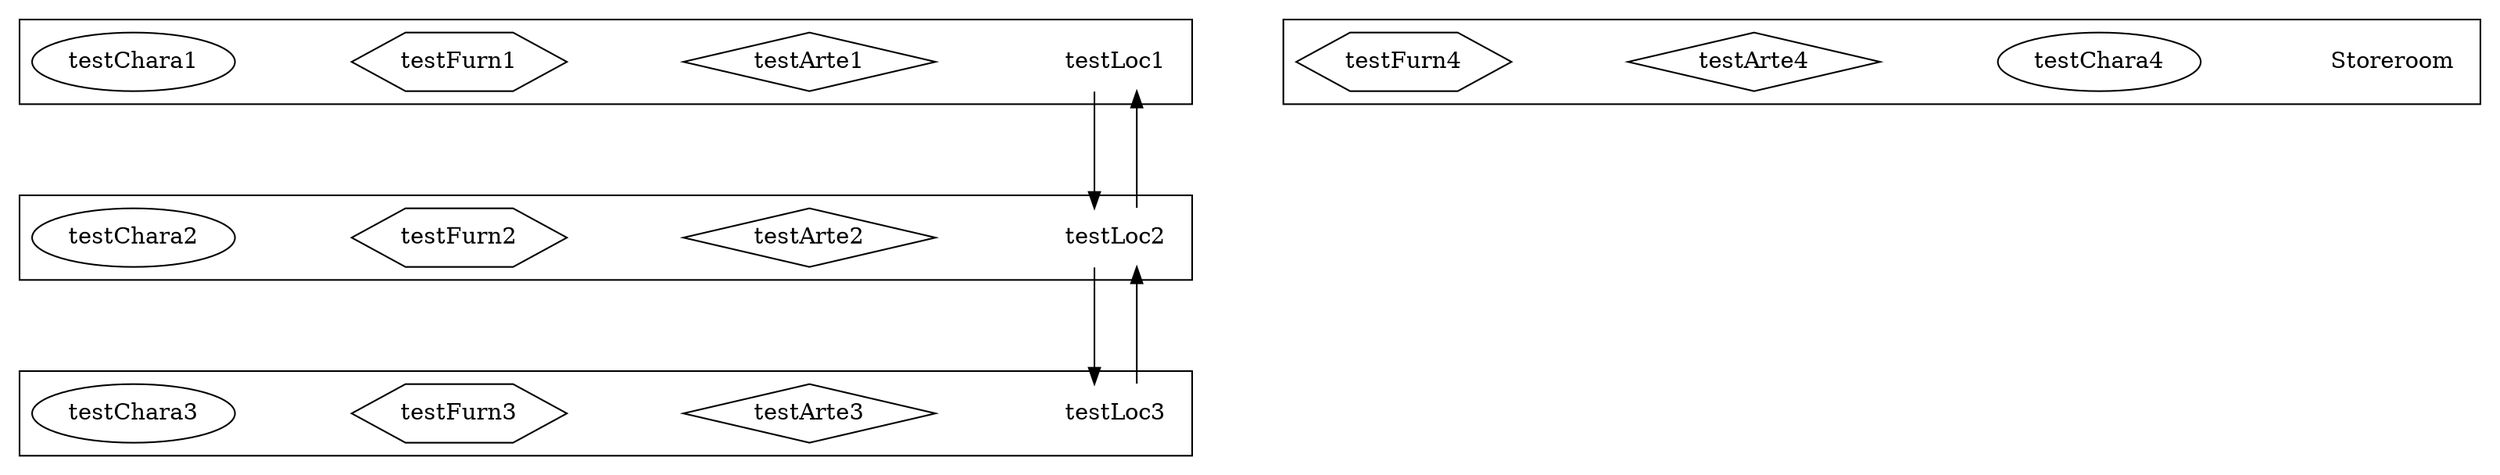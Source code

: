 digraph layout {
    splines = ortho;
    graph [ranksep="1" nodesep="1"];
    node [shape = "rect"];

    subgraph locations {

        subgraph cluster001 {
            node [shape = "none"];
            testLoc1 [description = "Test Location"];
            subgraph artefacts {
                node [shape = "diamond"];
                testArte1 [description = "Test Artefact"];
            }
            subgraph furniture {
                node [shape = "hexagon"];
                testFurn1 [description = "Test Furniture"];
            }
            subgraph characters {
                node [shape = "ellipse"];
                testChara1 [description = "Test Character"];
            }
        }

        subgraph cluster002 {
            node [shape = "none"];
            testLoc2 [description = "Test Location"];
            subgraph artefacts {
                node [shape = "diamond"];
                testArte2 [description = "Test Artefact"];
            }
            subgraph furniture {
                node [shape = "hexagon"];
                testFurn2 [description = "Test Furniture"];
            }
            subgraph characters {
                node [shape = "ellipse"];
                testChara2 [description = "Test Character"];
            }
        }

        subgraph cluster003 {
            node [shape = "none"];
            testLoc3 [description = "Test Location"];
            subgraph artefacts {
                node [shape = "diamond"];
                testArte3 [description = "Test Artefact"];
            }
            subgraph furniture {
                node [shape = "hexagon"];
                testFurn3 [description = "Test Furniture"];
            }
            subgraph characters {
                node [shape = "ellipse"];
                testChara3 [description = "Test Character"];
            }
        }

        subgraph cluster999 {
            node [shape = "none"];
            Storeroom [description = "Storage for any entities not placed in the game"]
            subgraph characters {
                node [shape = "ellipse"];
                testChara4 [description = "Test Character"];
            }
            subgraph artefacts {
                node [shape = "diamond"];
                testArte4 [description = "Test Artefact"];
            }
            subgraph furniture {
                node [shape = "hexagon"];
                testFurn4 [description = "Test Furniture"];
            }
        }
    }

    subgraph paths {
        testLoc1 -> testLoc2
        testLoc2 -> testLoc1
        testLoc2 -> testLoc3
        testLoc3 -> testLoc2
    }
}
